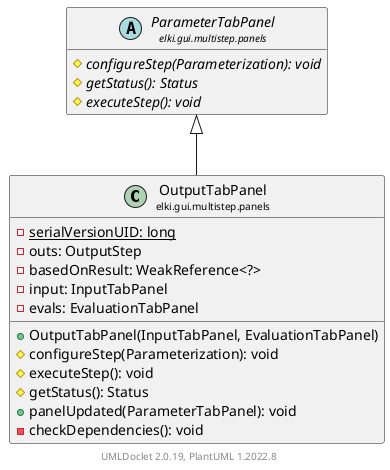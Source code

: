 @startuml
    remove .*\.(Instance|Par|Parameterizer|Factory)$
    set namespaceSeparator none
    hide empty fields
    hide empty methods

    class "<size:14>OutputTabPanel\n<size:10>elki.gui.multistep.panels" as elki.gui.multistep.panels.OutputTabPanel [[OutputTabPanel.html]] {
        {static} -serialVersionUID: long
        -outs: OutputStep
        -basedOnResult: WeakReference<?>
        -input: InputTabPanel
        -evals: EvaluationTabPanel
        +OutputTabPanel(InputTabPanel, EvaluationTabPanel)
        #configureStep(Parameterization): void
        #executeStep(): void
        #getStatus(): Status
        +panelUpdated(ParameterTabPanel): void
        -checkDependencies(): void
    }

    abstract class "<size:14>ParameterTabPanel\n<size:10>elki.gui.multistep.panels" as elki.gui.multistep.panels.ParameterTabPanel [[ParameterTabPanel.html]] {
        {abstract} #configureStep(Parameterization): void
        {abstract} #getStatus(): Status
        {abstract} #executeStep(): void
    }

    elki.gui.multistep.panels.ParameterTabPanel <|-- elki.gui.multistep.panels.OutputTabPanel

    center footer UMLDoclet 2.0.19, PlantUML 1.2022.8
@enduml
